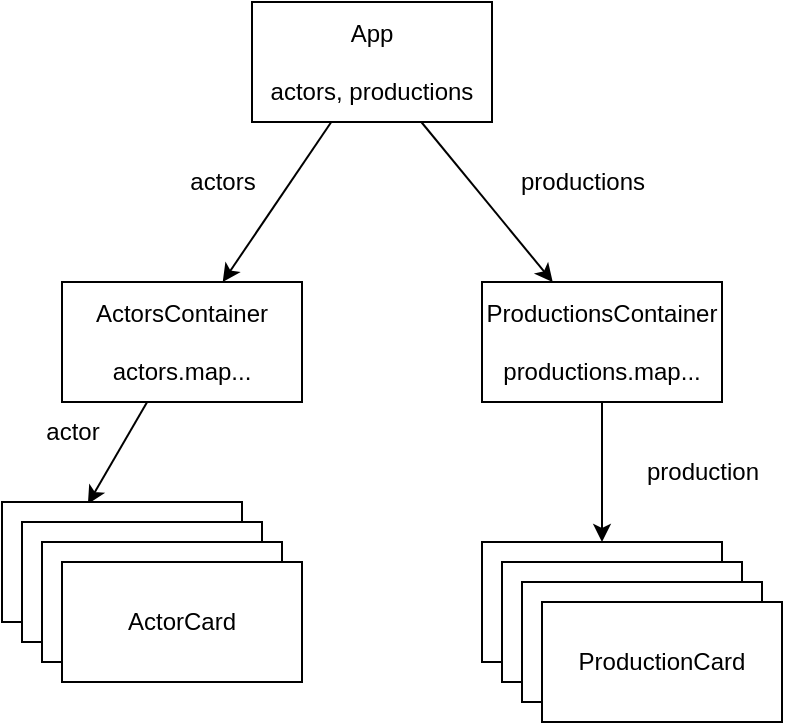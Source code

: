 <mxfile>
    <diagram id="Nxgq47ce3WVMUmN7y7b-" name="Page-1">
        <mxGraphModel dx="632" dy="455" grid="1" gridSize="10" guides="1" tooltips="1" connect="1" arrows="1" fold="1" page="1" pageScale="1" pageWidth="850" pageHeight="1100" math="0" shadow="0">
            <root>
                <mxCell id="0"/>
                <mxCell id="1" parent="0"/>
                <mxCell id="5" style="edgeStyle=none;html=1;" edge="1" parent="1" source="2" target="3">
                    <mxGeometry relative="1" as="geometry"/>
                </mxCell>
                <mxCell id="7" style="edgeStyle=none;html=1;" edge="1" parent="1" source="2" target="4">
                    <mxGeometry relative="1" as="geometry"/>
                </mxCell>
                <mxCell id="2" value="App&lt;br&gt;&lt;br&gt;actors, productions" style="whiteSpace=wrap;html=1;" vertex="1" parent="1">
                    <mxGeometry x="145" y="40" width="120" height="60" as="geometry"/>
                </mxCell>
                <mxCell id="10" style="edgeStyle=none;html=1;entryX=0.358;entryY=0.017;entryDx=0;entryDy=0;entryPerimeter=0;" edge="1" parent="1" source="3" target="9">
                    <mxGeometry relative="1" as="geometry"/>
                </mxCell>
                <mxCell id="3" value="ActorsContainer&lt;br&gt;&lt;br&gt;actors.map..." style="whiteSpace=wrap;html=1;" vertex="1" parent="1">
                    <mxGeometry x="50" y="180" width="120" height="60" as="geometry"/>
                </mxCell>
                <mxCell id="16" value="" style="edgeStyle=none;html=1;" edge="1" parent="1" source="4" target="15">
                    <mxGeometry relative="1" as="geometry"/>
                </mxCell>
                <mxCell id="4" value="ProductionsContainer&lt;br&gt;&lt;br&gt;productions.map..." style="whiteSpace=wrap;html=1;" vertex="1" parent="1">
                    <mxGeometry x="260" y="180" width="120" height="60" as="geometry"/>
                </mxCell>
                <mxCell id="6" value="actors" style="text;html=1;align=center;verticalAlign=middle;resizable=0;points=[];autosize=1;strokeColor=none;fillColor=none;" vertex="1" parent="1">
                    <mxGeometry x="100" y="115" width="60" height="30" as="geometry"/>
                </mxCell>
                <mxCell id="8" value="productions" style="text;html=1;align=center;verticalAlign=middle;resizable=0;points=[];autosize=1;strokeColor=none;fillColor=none;" vertex="1" parent="1">
                    <mxGeometry x="265" y="115" width="90" height="30" as="geometry"/>
                </mxCell>
                <mxCell id="9" value="ActorCard" style="whiteSpace=wrap;html=1;" vertex="1" parent="1">
                    <mxGeometry x="20" y="290" width="120" height="60" as="geometry"/>
                </mxCell>
                <mxCell id="11" value="actor" style="text;html=1;align=center;verticalAlign=middle;resizable=0;points=[];autosize=1;strokeColor=none;fillColor=none;" vertex="1" parent="1">
                    <mxGeometry x="30" y="240" width="50" height="30" as="geometry"/>
                </mxCell>
                <mxCell id="12" value="ActorCard" style="whiteSpace=wrap;html=1;" vertex="1" parent="1">
                    <mxGeometry x="30" y="300" width="120" height="60" as="geometry"/>
                </mxCell>
                <mxCell id="13" value="ActorCard" style="whiteSpace=wrap;html=1;" vertex="1" parent="1">
                    <mxGeometry x="40" y="310" width="120" height="60" as="geometry"/>
                </mxCell>
                <mxCell id="14" value="ActorCard" style="whiteSpace=wrap;html=1;" vertex="1" parent="1">
                    <mxGeometry x="50" y="320" width="120" height="60" as="geometry"/>
                </mxCell>
                <mxCell id="15" value="ProductionCard" style="whiteSpace=wrap;html=1;" vertex="1" parent="1">
                    <mxGeometry x="260" y="310" width="120" height="60" as="geometry"/>
                </mxCell>
                <mxCell id="17" value="production" style="text;html=1;align=center;verticalAlign=middle;resizable=0;points=[];autosize=1;strokeColor=none;fillColor=none;" vertex="1" parent="1">
                    <mxGeometry x="330" y="260" width="80" height="30" as="geometry"/>
                </mxCell>
                <mxCell id="18" value="ProductionCard" style="whiteSpace=wrap;html=1;" vertex="1" parent="1">
                    <mxGeometry x="270" y="320" width="120" height="60" as="geometry"/>
                </mxCell>
                <mxCell id="19" value="ProductionCard" style="whiteSpace=wrap;html=1;" vertex="1" parent="1">
                    <mxGeometry x="280" y="330" width="120" height="60" as="geometry"/>
                </mxCell>
                <mxCell id="20" value="ProductionCard" style="whiteSpace=wrap;html=1;" vertex="1" parent="1">
                    <mxGeometry x="290" y="340" width="120" height="60" as="geometry"/>
                </mxCell>
            </root>
        </mxGraphModel>
    </diagram>
</mxfile>